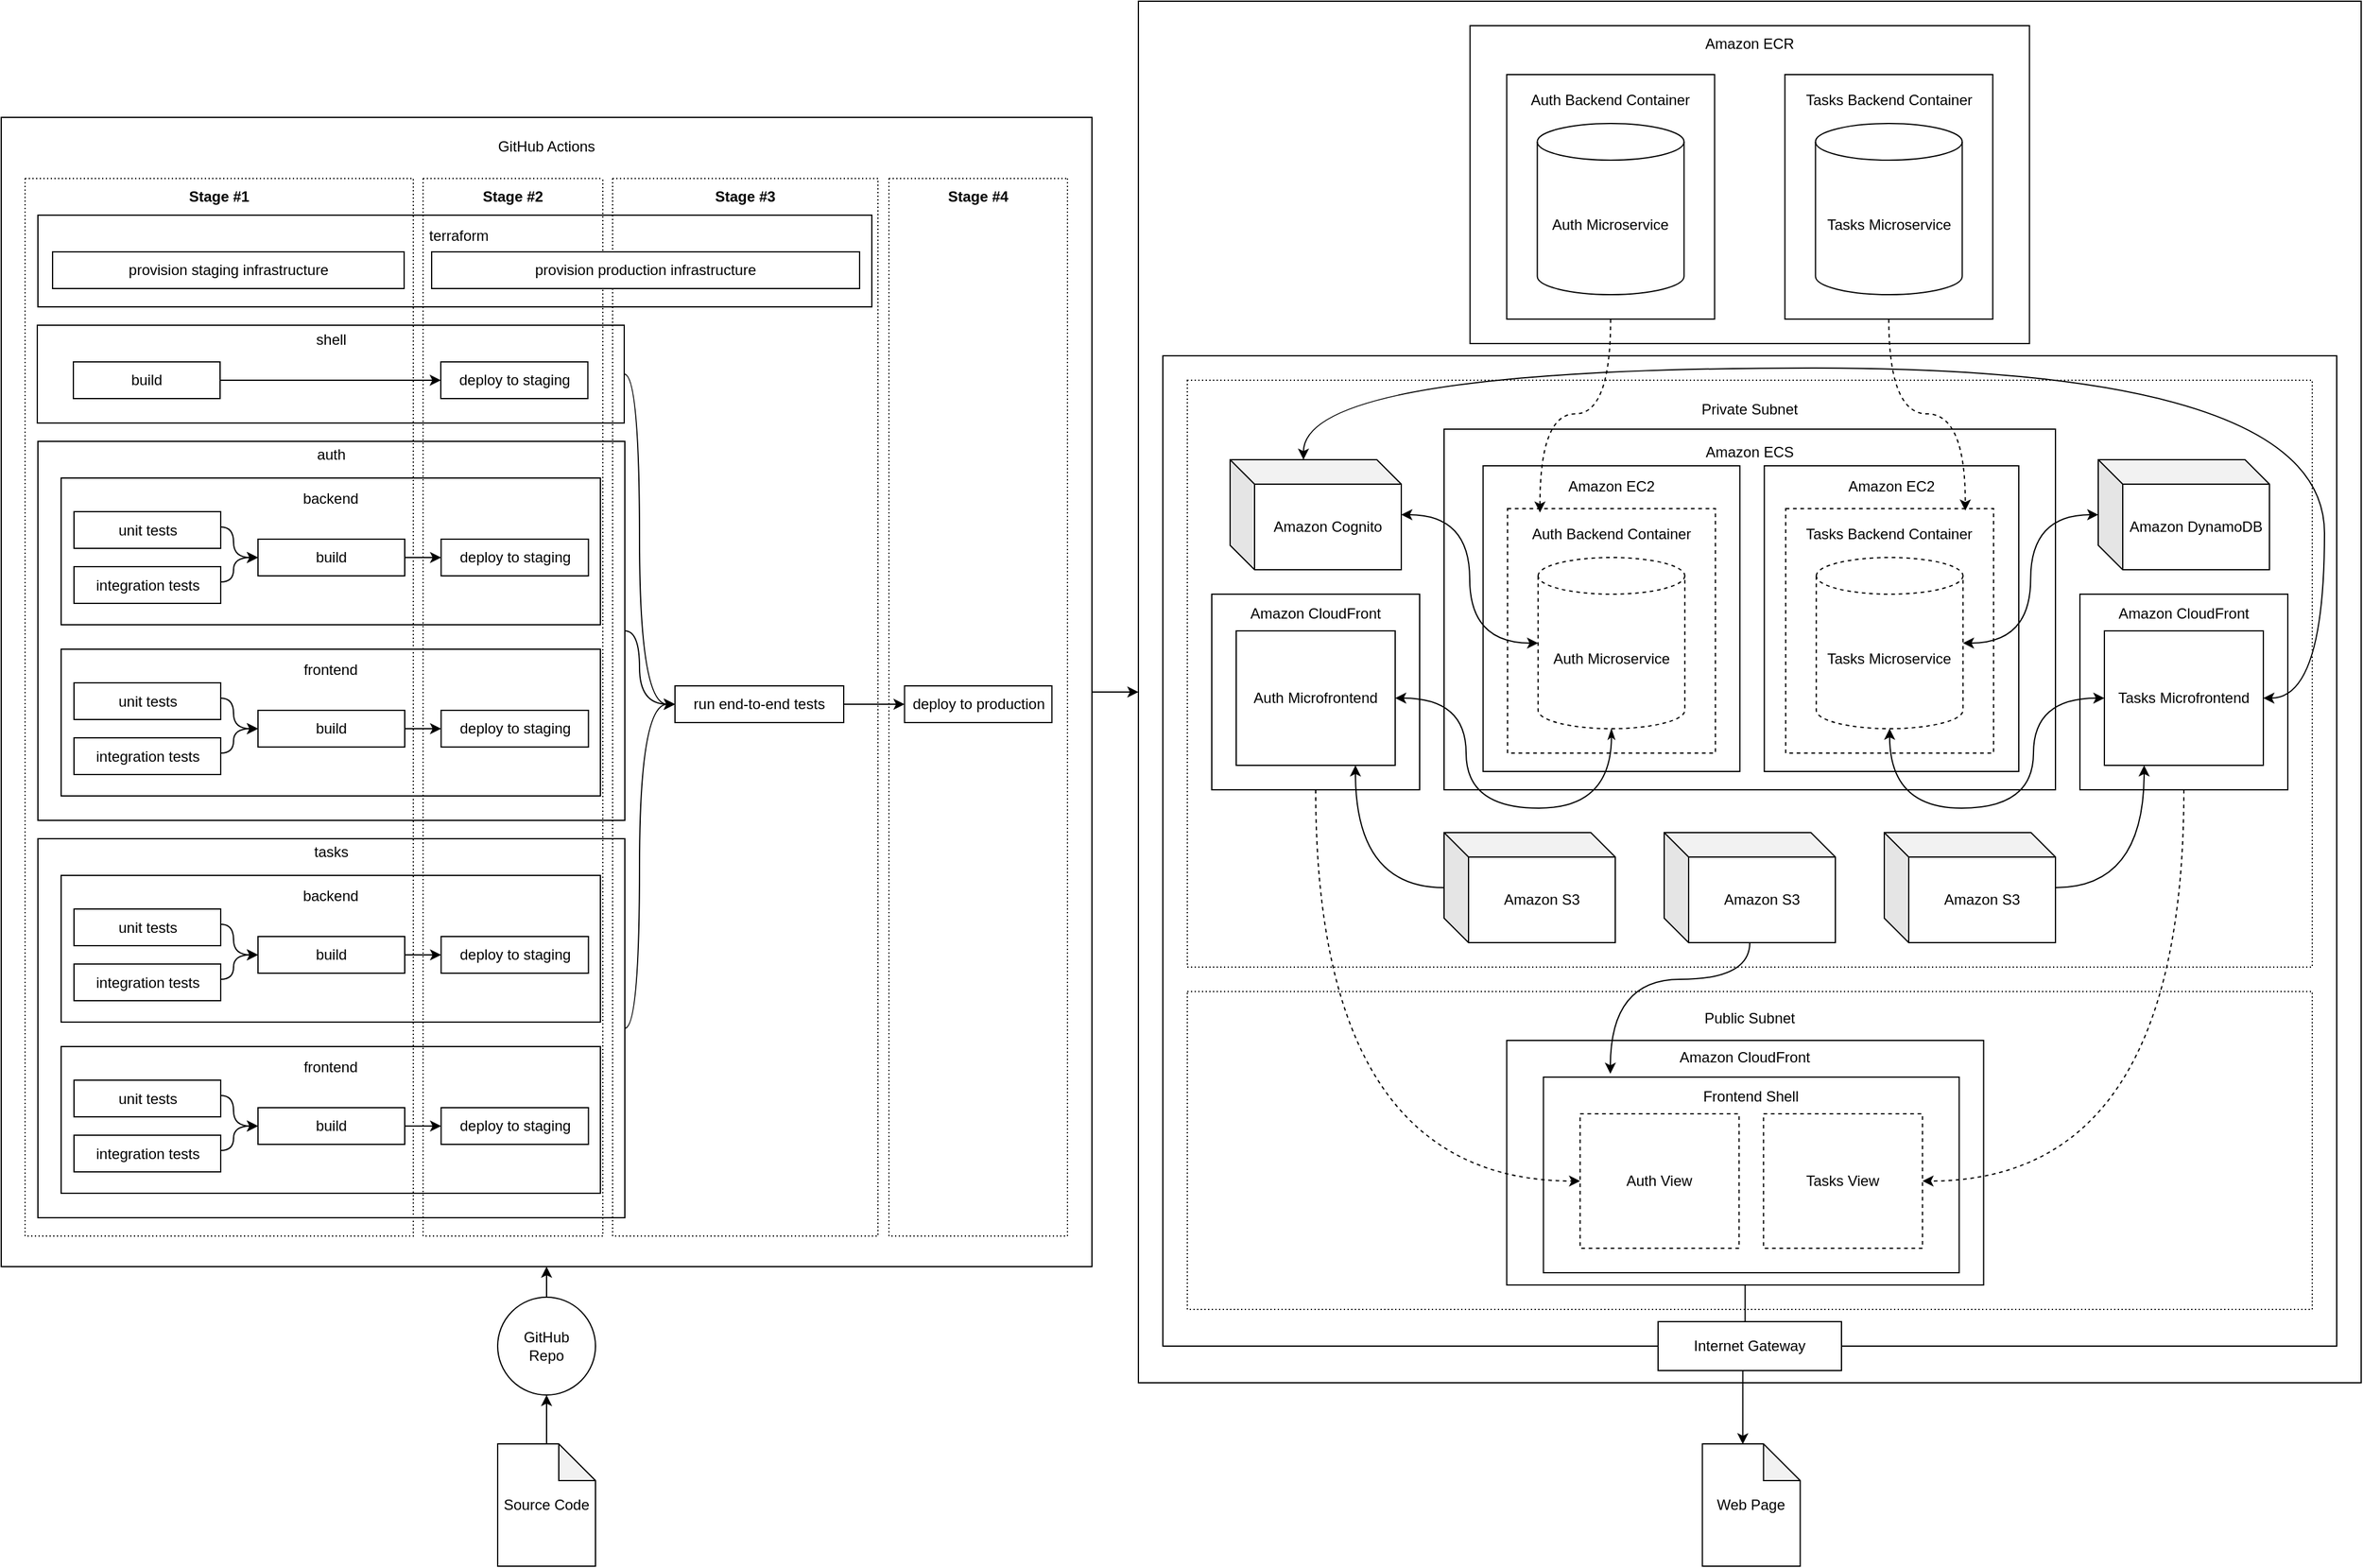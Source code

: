 <mxfile version="27.0.9">
  <diagram name="Page-1" id="5lrgypXl--dZabmraqYd">
    <mxGraphModel dx="5313" dy="3393" grid="1" gridSize="10" guides="1" tooltips="1" connect="1" arrows="1" fold="1" page="1" pageScale="1" pageWidth="827" pageHeight="1169" math="0" shadow="0">
      <root>
        <mxCell id="0" />
        <mxCell id="1" parent="0" />
        <mxCell id="HMaWFuyXW6tmUjAMEgqe-116" value="GitHub Actions&lt;div&gt;&lt;br&gt;&lt;/div&gt;&lt;div&gt;&lt;br&gt;&lt;/div&gt;&lt;div&gt;&lt;br&gt;&lt;/div&gt;&lt;div&gt;&lt;br&gt;&lt;/div&gt;&lt;div&gt;&lt;br&gt;&lt;/div&gt;&lt;div&gt;&lt;br&gt;&lt;/div&gt;&lt;div&gt;&lt;br&gt;&lt;/div&gt;&lt;div&gt;&lt;br&gt;&lt;/div&gt;&lt;div&gt;&lt;br&gt;&lt;/div&gt;&lt;div&gt;&lt;br&gt;&lt;/div&gt;&lt;div&gt;&lt;br&gt;&lt;/div&gt;&lt;div&gt;&lt;br&gt;&lt;/div&gt;&lt;div&gt;&lt;br&gt;&lt;/div&gt;&lt;div&gt;&lt;br&gt;&lt;/div&gt;&lt;div&gt;&lt;br&gt;&lt;/div&gt;&lt;div&gt;&lt;br&gt;&lt;/div&gt;&lt;div&gt;&lt;br&gt;&lt;/div&gt;&lt;div&gt;&lt;br&gt;&lt;/div&gt;&lt;div&gt;&lt;br&gt;&lt;/div&gt;&lt;div&gt;&lt;br&gt;&lt;/div&gt;&lt;div&gt;&lt;br&gt;&lt;/div&gt;&lt;div&gt;&lt;br&gt;&lt;/div&gt;&lt;div&gt;&lt;br&gt;&lt;/div&gt;&lt;div&gt;&lt;br&gt;&lt;/div&gt;&lt;div&gt;&lt;br&gt;&lt;/div&gt;&lt;div&gt;&lt;br&gt;&lt;/div&gt;&lt;div&gt;&lt;br&gt;&lt;/div&gt;&lt;div&gt;&lt;br&gt;&lt;/div&gt;&lt;div&gt;&lt;br&gt;&lt;/div&gt;&lt;div&gt;&lt;br&gt;&lt;/div&gt;&lt;div&gt;&lt;br&gt;&lt;/div&gt;&lt;div&gt;&lt;br&gt;&lt;/div&gt;&lt;div&gt;&lt;br&gt;&lt;/div&gt;&lt;div&gt;&lt;br&gt;&lt;/div&gt;&lt;div&gt;&lt;br&gt;&lt;/div&gt;&lt;div&gt;&lt;br&gt;&lt;/div&gt;&lt;div&gt;&lt;br&gt;&lt;/div&gt;&lt;div&gt;&lt;br&gt;&lt;/div&gt;&lt;div&gt;&lt;br&gt;&lt;/div&gt;&lt;div&gt;&lt;br&gt;&lt;/div&gt;&lt;div&gt;&lt;br&gt;&lt;/div&gt;&lt;div&gt;&lt;br&gt;&lt;/div&gt;&lt;div&gt;&lt;br&gt;&lt;/div&gt;&lt;div&gt;&lt;br&gt;&lt;/div&gt;&lt;div&gt;&lt;br&gt;&lt;/div&gt;&lt;div&gt;&lt;br&gt;&lt;/div&gt;&lt;div&gt;&lt;br&gt;&lt;/div&gt;&lt;div&gt;&lt;br&gt;&lt;/div&gt;&lt;div&gt;&lt;br&gt;&lt;/div&gt;&lt;div&gt;&lt;br&gt;&lt;/div&gt;&lt;div&gt;&lt;br&gt;&lt;/div&gt;&lt;div&gt;&lt;br&gt;&lt;/div&gt;&lt;div&gt;&lt;br&gt;&lt;/div&gt;&lt;div&gt;&lt;br&gt;&lt;/div&gt;&lt;div&gt;&lt;br&gt;&lt;/div&gt;&lt;div&gt;&lt;br&gt;&lt;/div&gt;&lt;div&gt;&lt;br&gt;&lt;/div&gt;&lt;div&gt;&lt;br&gt;&lt;/div&gt;&lt;div&gt;&lt;br&gt;&lt;/div&gt;&lt;div&gt;&lt;br&gt;&lt;/div&gt;&lt;div&gt;&lt;br&gt;&lt;/div&gt;&lt;div&gt;&lt;br&gt;&lt;/div&gt;" style="rounded=0;whiteSpace=wrap;html=1;" parent="1" vertex="1">
          <mxGeometry x="-3032" y="-1735" width="892" height="940" as="geometry" />
        </mxCell>
        <mxCell id="HMaWFuyXW6tmUjAMEgqe-69" value="&amp;nbsp; terraform&lt;br&gt;&lt;div&gt;&lt;br&gt;&lt;/div&gt;&lt;div&gt;&lt;br&gt;&lt;/div&gt;&lt;div&gt;&lt;br&gt;&lt;/div&gt;" style="rounded=0;whiteSpace=wrap;html=1;" parent="1" vertex="1">
          <mxGeometry x="-3002" y="-1655" width="682" height="75" as="geometry" />
        </mxCell>
        <mxCell id="HMaWFuyXW6tmUjAMEgqe-117" style="edgeStyle=orthogonalEdgeStyle;rounded=0;orthogonalLoop=1;jettySize=auto;html=1;entryX=0;entryY=0.5;entryDx=0;entryDy=0;" parent="1" source="HMaWFuyXW6tmUjAMEgqe-116" target="7gpFyNWgWioUJCNz2zBN-17" edge="1">
          <mxGeometry relative="1" as="geometry" />
        </mxCell>
        <mxCell id="7gpFyNWgWioUJCNz2zBN-17" value="" style="rounded=0;whiteSpace=wrap;html=1;" parent="1" vertex="1">
          <mxGeometry x="-2102" y="-1830" width="1000" height="1130" as="geometry" />
        </mxCell>
        <mxCell id="7gpFyNWgWioUJCNz2zBN-13" value="&lt;div&gt;Amazon VPC&lt;/div&gt;&lt;div&gt;&lt;br&gt;&lt;/div&gt;&lt;div&gt;&lt;br&gt;&lt;/div&gt;&lt;div&gt;&lt;br&gt;&lt;/div&gt;&lt;div&gt;&lt;br&gt;&lt;/div&gt;&lt;div&gt;&lt;br&gt;&lt;/div&gt;&lt;div&gt;&lt;br&gt;&lt;/div&gt;&lt;div&gt;&lt;br&gt;&lt;/div&gt;&lt;div&gt;&lt;br&gt;&lt;/div&gt;&lt;div&gt;&lt;br&gt;&lt;/div&gt;&lt;div&gt;&lt;br&gt;&lt;/div&gt;&lt;div&gt;&lt;br&gt;&lt;/div&gt;&lt;div&gt;&lt;br&gt;&lt;/div&gt;&lt;div&gt;&lt;br&gt;&lt;/div&gt;&lt;div&gt;&lt;br&gt;&lt;/div&gt;&lt;div&gt;&lt;br&gt;&lt;/div&gt;&lt;div&gt;&lt;br&gt;&lt;/div&gt;&lt;div&gt;&lt;br&gt;&lt;/div&gt;&lt;div&gt;&lt;br&gt;&lt;/div&gt;&lt;div&gt;&lt;br&gt;&lt;/div&gt;&lt;div&gt;&lt;br&gt;&lt;/div&gt;&lt;div&gt;&lt;br&gt;&lt;/div&gt;&lt;div&gt;&lt;br&gt;&lt;/div&gt;&lt;div&gt;&lt;br&gt;&lt;/div&gt;&lt;div&gt;&lt;br&gt;&lt;/div&gt;&lt;div&gt;&lt;br&gt;&lt;/div&gt;&lt;div&gt;&lt;br&gt;&lt;/div&gt;&lt;div&gt;&lt;br&gt;&lt;/div&gt;&lt;div&gt;&lt;br&gt;&lt;/div&gt;&lt;div&gt;&lt;br&gt;&lt;/div&gt;&lt;div&gt;&lt;br&gt;&lt;/div&gt;&lt;div&gt;&lt;br&gt;&lt;/div&gt;&lt;div&gt;&lt;br&gt;&lt;/div&gt;&lt;div&gt;&lt;br&gt;&lt;/div&gt;&lt;div&gt;&lt;br&gt;&lt;/div&gt;&lt;div&gt;&lt;br&gt;&lt;/div&gt;&lt;div&gt;&lt;br&gt;&lt;/div&gt;&lt;div&gt;&lt;br&gt;&lt;/div&gt;&lt;div&gt;&lt;br&gt;&lt;/div&gt;&lt;div&gt;&lt;br&gt;&lt;/div&gt;&lt;div&gt;&lt;br&gt;&lt;/div&gt;&lt;div&gt;&lt;br&gt;&lt;/div&gt;&lt;div&gt;&lt;br&gt;&lt;/div&gt;&lt;div&gt;&lt;br&gt;&lt;/div&gt;&lt;div&gt;&lt;br&gt;&lt;/div&gt;&lt;div&gt;&lt;br&gt;&lt;/div&gt;" style="rounded=0;whiteSpace=wrap;html=1;" parent="1" vertex="1">
          <mxGeometry x="-2082" y="-1540" width="960" height="810" as="geometry" />
        </mxCell>
        <mxCell id="8fCQB1sPR4Tvq7TzuILt-5" value="Private Subnet&lt;div&gt;&lt;br&gt;&lt;/div&gt;&lt;div&gt;&lt;br&gt;&lt;/div&gt;&lt;div&gt;&lt;br&gt;&lt;/div&gt;&lt;div&gt;&lt;br&gt;&lt;/div&gt;&lt;div&gt;&lt;br&gt;&lt;/div&gt;&lt;div&gt;&lt;br&gt;&lt;/div&gt;&lt;div&gt;&lt;br&gt;&lt;/div&gt;&lt;div&gt;&lt;br&gt;&lt;/div&gt;&lt;div&gt;&lt;br&gt;&lt;/div&gt;&lt;div&gt;&lt;br&gt;&lt;/div&gt;&lt;div&gt;&lt;br&gt;&lt;/div&gt;&lt;div&gt;&lt;br&gt;&lt;/div&gt;&lt;div&gt;&lt;br&gt;&lt;/div&gt;&lt;div&gt;&lt;br&gt;&lt;/div&gt;&lt;div&gt;&lt;br&gt;&lt;/div&gt;&lt;div&gt;&lt;br&gt;&lt;/div&gt;&lt;div&gt;&lt;br&gt;&lt;/div&gt;&lt;div&gt;&lt;br&gt;&lt;/div&gt;&lt;div&gt;&lt;br&gt;&lt;/div&gt;&lt;div&gt;&lt;br&gt;&lt;/div&gt;&lt;div&gt;&lt;br&gt;&lt;/div&gt;&lt;div&gt;&lt;br&gt;&lt;/div&gt;&lt;div&gt;&lt;br&gt;&lt;/div&gt;&lt;div&gt;&lt;br&gt;&lt;/div&gt;&lt;div&gt;&lt;br&gt;&lt;/div&gt;&lt;div&gt;&lt;br&gt;&lt;/div&gt;&lt;div&gt;&lt;br&gt;&lt;/div&gt;&lt;div&gt;&lt;br&gt;&lt;/div&gt;&lt;div&gt;&lt;br&gt;&lt;/div&gt;&lt;div&gt;&lt;br&gt;&lt;/div&gt;" style="rounded=0;whiteSpace=wrap;html=1;dashed=1;dashPattern=1 2;" parent="1" vertex="1">
          <mxGeometry x="-2062" y="-1520" width="920" height="480" as="geometry" />
        </mxCell>
        <mxCell id="7gpFyNWgWioUJCNz2zBN-20" value="Web Page" style="shape=note;whiteSpace=wrap;html=1;backgroundOutline=1;darkOpacity=0.05;" parent="1" vertex="1">
          <mxGeometry x="-1640.76" y="-650" width="80" height="100" as="geometry" />
        </mxCell>
        <mxCell id="K_u1Kb7oKMPgJKE00YBO-1" value="Amazon CloudFront&lt;div&gt;&lt;br&gt;&lt;/div&gt;&lt;div&gt;&lt;br&gt;&lt;/div&gt;&lt;div&gt;&lt;br&gt;&lt;/div&gt;&lt;div&gt;&lt;br&gt;&lt;/div&gt;&lt;div&gt;&lt;br&gt;&lt;/div&gt;&lt;div&gt;&lt;br&gt;&lt;/div&gt;&lt;div&gt;&lt;br&gt;&lt;/div&gt;&lt;div&gt;&lt;br&gt;&lt;/div&gt;&lt;div&gt;&lt;br&gt;&lt;/div&gt;" style="rounded=0;whiteSpace=wrap;html=1;" parent="1" vertex="1">
          <mxGeometry x="-1332" y="-1345" width="170" height="160" as="geometry" />
        </mxCell>
        <mxCell id="fL-8VVCd73iSeGYNEX2D-2" value="Amazon CloudFront&lt;div&gt;&lt;br&gt;&lt;/div&gt;&lt;div&gt;&lt;br&gt;&lt;/div&gt;&lt;div&gt;&lt;br&gt;&lt;/div&gt;&lt;div&gt;&lt;br&gt;&lt;/div&gt;&lt;div&gt;&lt;br&gt;&lt;/div&gt;&lt;div&gt;&lt;br&gt;&lt;/div&gt;&lt;div&gt;&lt;br&gt;&lt;/div&gt;&lt;div&gt;&lt;br&gt;&lt;/div&gt;&lt;div&gt;&lt;br&gt;&lt;/div&gt;" style="rounded=0;whiteSpace=wrap;html=1;" parent="1" vertex="1">
          <mxGeometry x="-2042" y="-1345" width="170" height="160" as="geometry" />
        </mxCell>
        <mxCell id="TE3JeXh7_A4Z1Bji4Hqj-10" value="Amazon ECS&lt;div&gt;&lt;div&gt;&lt;br&gt;&lt;/div&gt;&lt;div&gt;&lt;br&gt;&lt;/div&gt;&lt;div&gt;&lt;br&gt;&lt;/div&gt;&lt;div&gt;&lt;br&gt;&lt;/div&gt;&lt;div&gt;&lt;br&gt;&lt;/div&gt;&lt;div&gt;&lt;br&gt;&lt;/div&gt;&lt;div&gt;&lt;br&gt;&lt;/div&gt;&lt;div&gt;&lt;br&gt;&lt;/div&gt;&lt;div&gt;&lt;br&gt;&lt;/div&gt;&lt;div&gt;&lt;br&gt;&lt;/div&gt;&lt;div&gt;&lt;br&gt;&lt;/div&gt;&lt;div&gt;&lt;br&gt;&lt;/div&gt;&lt;div&gt;&lt;br&gt;&lt;/div&gt;&lt;div&gt;&lt;br&gt;&lt;/div&gt;&lt;div&gt;&lt;br&gt;&lt;/div&gt;&lt;/div&gt;&lt;div&gt;&lt;br&gt;&lt;/div&gt;&lt;div&gt;&lt;br&gt;&lt;/div&gt;&lt;div&gt;&lt;br&gt;&lt;/div&gt;" style="rounded=0;whiteSpace=wrap;html=1;" parent="1" vertex="1">
          <mxGeometry x="-1852" y="-1480" width="500" height="295" as="geometry" />
        </mxCell>
        <mxCell id="7RjIYqkzmJ3zHGpzatDi-12" value="Amazon Cognito" style="shape=cube;whiteSpace=wrap;html=1;boundedLbl=1;backgroundOutline=1;darkOpacity=0.05;darkOpacity2=0.1;" parent="1" vertex="1">
          <mxGeometry x="-2027" y="-1455" width="140" height="90" as="geometry" />
        </mxCell>
        <mxCell id="7RjIYqkzmJ3zHGpzatDi-14" value="Amazon DynamoDB" style="shape=cube;whiteSpace=wrap;html=1;boundedLbl=1;backgroundOutline=1;darkOpacity=0.05;darkOpacity2=0.1;" parent="1" vertex="1">
          <mxGeometry x="-1317" y="-1455" width="140" height="90" as="geometry" />
        </mxCell>
        <mxCell id="fL-8VVCd73iSeGYNEX2D-1" value="Auth Microfrontend" style="rounded=0;whiteSpace=wrap;html=1;" parent="1" vertex="1">
          <mxGeometry x="-2022" y="-1315" width="130" height="110" as="geometry" />
        </mxCell>
        <mxCell id="fL-8VVCd73iSeGYNEX2D-3" value="Tasks Microfrontend" style="rounded=0;whiteSpace=wrap;html=1;" parent="1" vertex="1">
          <mxGeometry x="-1312" y="-1315" width="130" height="110" as="geometry" />
        </mxCell>
        <mxCell id="8fCQB1sPR4Tvq7TzuILt-7" value="Public Subnet&lt;div&gt;&lt;br&gt;&lt;/div&gt;&lt;div&gt;&lt;br&gt;&lt;/div&gt;&lt;div&gt;&lt;br&gt;&lt;/div&gt;&lt;div&gt;&lt;br&gt;&lt;/div&gt;&lt;div&gt;&lt;br&gt;&lt;/div&gt;&lt;div&gt;&lt;br&gt;&lt;/div&gt;&lt;div&gt;&lt;br&gt;&lt;/div&gt;&lt;div&gt;&lt;br&gt;&lt;/div&gt;&lt;div&gt;&lt;br&gt;&lt;/div&gt;&lt;div&gt;&lt;br&gt;&lt;/div&gt;&lt;div&gt;&lt;br&gt;&lt;/div&gt;&lt;div&gt;&lt;br&gt;&lt;/div&gt;&lt;div&gt;&lt;br&gt;&lt;/div&gt;&lt;div&gt;&lt;br&gt;&lt;/div&gt;&lt;div&gt;&lt;br&gt;&lt;/div&gt;" style="rounded=0;whiteSpace=wrap;html=1;dashed=1;dashPattern=1 2;" parent="1" vertex="1">
          <mxGeometry x="-2062.01" y="-1020" width="920" height="260" as="geometry" />
        </mxCell>
        <mxCell id="TE3JeXh7_A4Z1Bji4Hqj-2" value="Amazon CloudFront&lt;div&gt;&lt;br&gt;&lt;/div&gt;&lt;div&gt;&lt;br&gt;&lt;/div&gt;&lt;div&gt;&lt;br&gt;&lt;/div&gt;&lt;div&gt;&lt;br&gt;&lt;/div&gt;&lt;div&gt;&lt;br&gt;&lt;/div&gt;&lt;div&gt;&lt;br&gt;&lt;/div&gt;&lt;div&gt;&lt;br&gt;&lt;/div&gt;&lt;div&gt;&lt;br&gt;&lt;/div&gt;&lt;div&gt;&lt;br&gt;&lt;/div&gt;&lt;div&gt;&lt;br&gt;&lt;/div&gt;&lt;div&gt;&lt;br&gt;&lt;/div&gt;&lt;div&gt;&lt;br&gt;&lt;/div&gt;" style="rounded=0;whiteSpace=wrap;html=1;" parent="1" vertex="1">
          <mxGeometry x="-1800.76" y="-980" width="390" height="200" as="geometry" />
        </mxCell>
        <mxCell id="7RjIYqkzmJ3zHGpzatDi-5" value="Frontend Shell&lt;div&gt;&lt;br&gt;&lt;/div&gt;&lt;div&gt;&lt;br&gt;&lt;/div&gt;&lt;div&gt;&lt;br&gt;&lt;/div&gt;&lt;div&gt;&lt;br&gt;&lt;/div&gt;&lt;div&gt;&lt;br&gt;&lt;/div&gt;&lt;div&gt;&lt;br&gt;&lt;/div&gt;&lt;div&gt;&lt;br&gt;&lt;/div&gt;&lt;div&gt;&lt;br&gt;&lt;/div&gt;&lt;div&gt;&lt;br&gt;&lt;/div&gt;" style="rounded=0;whiteSpace=wrap;html=1;" parent="1" vertex="1">
          <mxGeometry x="-1770.76" y="-950" width="340" height="160" as="geometry" />
        </mxCell>
        <mxCell id="7RjIYqkzmJ3zHGpzatDi-6" value="Auth View" style="rounded=0;whiteSpace=wrap;html=1;dashed=1;" parent="1" vertex="1">
          <mxGeometry x="-1740.76" y="-920" width="130" height="110" as="geometry" />
        </mxCell>
        <mxCell id="7RjIYqkzmJ3zHGpzatDi-8" value="Tasks View" style="rounded=0;whiteSpace=wrap;html=1;dashed=1;" parent="1" vertex="1">
          <mxGeometry x="-1590.76" y="-920" width="130" height="110" as="geometry" />
        </mxCell>
        <mxCell id="8fCQB1sPR4Tvq7TzuILt-8" style="edgeStyle=orthogonalEdgeStyle;rounded=0;orthogonalLoop=1;jettySize=auto;html=1;entryX=0;entryY=0.5;entryDx=0;entryDy=0;exitX=0.5;exitY=1;exitDx=0;exitDy=0;curved=1;dashed=1;" parent="1" source="fL-8VVCd73iSeGYNEX2D-2" target="7RjIYqkzmJ3zHGpzatDi-6" edge="1">
          <mxGeometry relative="1" as="geometry" />
        </mxCell>
        <mxCell id="8fCQB1sPR4Tvq7TzuILt-15" style="edgeStyle=orthogonalEdgeStyle;rounded=0;orthogonalLoop=1;jettySize=auto;html=1;entryX=0.413;entryY=0.003;entryDx=0;entryDy=0;entryPerimeter=0;" parent="1" source="TE3JeXh7_A4Z1Bji4Hqj-2" target="7gpFyNWgWioUJCNz2zBN-20" edge="1">
          <mxGeometry relative="1" as="geometry" />
        </mxCell>
        <mxCell id="8fCQB1sPR4Tvq7TzuILt-3" value="Internet Gateway" style="rounded=0;whiteSpace=wrap;html=1;" parent="1" vertex="1">
          <mxGeometry x="-1677.01" y="-750" width="150" height="40" as="geometry" />
        </mxCell>
        <mxCell id="plP2068hf8wh3BOtidzW-4" value="Amazon ECR&lt;div&gt;&lt;div&gt;&lt;br&gt;&lt;/div&gt;&lt;div&gt;&lt;br&gt;&lt;/div&gt;&lt;div&gt;&lt;br&gt;&lt;/div&gt;&lt;div&gt;&lt;br&gt;&lt;/div&gt;&lt;div&gt;&lt;br&gt;&lt;/div&gt;&lt;div&gt;&lt;br&gt;&lt;/div&gt;&lt;div&gt;&lt;br&gt;&lt;/div&gt;&lt;div&gt;&lt;br&gt;&lt;/div&gt;&lt;div&gt;&lt;br&gt;&lt;/div&gt;&lt;div&gt;&lt;br&gt;&lt;/div&gt;&lt;div&gt;&lt;br&gt;&lt;/div&gt;&lt;div&gt;&lt;br&gt;&lt;/div&gt;&lt;div&gt;&lt;br&gt;&lt;/div&gt;&lt;div&gt;&lt;br&gt;&lt;/div&gt;&lt;div&gt;&lt;br&gt;&lt;/div&gt;&lt;/div&gt;&lt;div&gt;&lt;br&gt;&lt;/div&gt;" style="rounded=0;whiteSpace=wrap;html=1;" parent="1" vertex="1">
          <mxGeometry x="-1830.76" y="-1810" width="457.5" height="260" as="geometry" />
        </mxCell>
        <mxCell id="plP2068hf8wh3BOtidzW-5" value="Tasks Backend Container&lt;br&gt;&lt;div&gt;&lt;br&gt;&lt;/div&gt;&lt;div&gt;&lt;br&gt;&lt;/div&gt;&lt;div&gt;&lt;br&gt;&lt;/div&gt;&lt;div&gt;&lt;br&gt;&lt;/div&gt;&lt;div&gt;&lt;br&gt;&lt;/div&gt;&lt;div&gt;&lt;br&gt;&lt;/div&gt;&lt;div&gt;&lt;br&gt;&lt;/div&gt;&lt;div&gt;&lt;br&gt;&lt;/div&gt;&lt;div&gt;&lt;br&gt;&lt;/div&gt;&lt;div&gt;&lt;br&gt;&lt;/div&gt;&lt;div&gt;&lt;br&gt;&lt;/div&gt;" style="rounded=0;whiteSpace=wrap;html=1;" parent="1" vertex="1">
          <mxGeometry x="-1573.26" y="-1770" width="170" height="200" as="geometry" />
        </mxCell>
        <mxCell id="plP2068hf8wh3BOtidzW-6" value="Auth Backend Container&lt;br&gt;&lt;div&gt;&lt;br&gt;&lt;/div&gt;&lt;div&gt;&lt;br&gt;&lt;/div&gt;&lt;div&gt;&lt;br&gt;&lt;/div&gt;&lt;div&gt;&lt;br&gt;&lt;/div&gt;&lt;div&gt;&lt;br&gt;&lt;/div&gt;&lt;div&gt;&lt;br&gt;&lt;/div&gt;&lt;div&gt;&lt;br&gt;&lt;/div&gt;&lt;div&gt;&lt;br&gt;&lt;/div&gt;&lt;div&gt;&lt;br&gt;&lt;/div&gt;&lt;div&gt;&lt;br&gt;&lt;/div&gt;&lt;div&gt;&lt;br&gt;&lt;/div&gt;" style="rounded=0;whiteSpace=wrap;html=1;" parent="1" vertex="1">
          <mxGeometry x="-1800.76" y="-1770" width="170" height="200" as="geometry" />
        </mxCell>
        <mxCell id="plP2068hf8wh3BOtidzW-7" value="Auth Microservice" style="shape=cylinder3;whiteSpace=wrap;html=1;boundedLbl=1;backgroundOutline=1;size=15;" parent="1" vertex="1">
          <mxGeometry x="-1775.76" y="-1730" width="120" height="140" as="geometry" />
        </mxCell>
        <mxCell id="plP2068hf8wh3BOtidzW-8" value="Tasks Microservice" style="shape=cylinder3;whiteSpace=wrap;html=1;boundedLbl=1;backgroundOutline=1;size=15;" parent="1" vertex="1">
          <mxGeometry x="-1548.26" y="-1730" width="120" height="140" as="geometry" />
        </mxCell>
        <mxCell id="plP2068hf8wh3BOtidzW-21" value="Amazon EC2&lt;div&gt;&lt;br&gt;&lt;/div&gt;&lt;div&gt;&lt;br&gt;&lt;/div&gt;&lt;div&gt;&lt;br&gt;&lt;/div&gt;&lt;div&gt;&lt;br&gt;&lt;/div&gt;&lt;div&gt;&lt;br&gt;&lt;/div&gt;&lt;div&gt;&lt;br&gt;&lt;/div&gt;&lt;div&gt;&lt;br&gt;&lt;/div&gt;&lt;div&gt;&lt;br&gt;&lt;/div&gt;&lt;div&gt;&lt;br&gt;&lt;/div&gt;&lt;div&gt;&lt;br&gt;&lt;/div&gt;&lt;div&gt;&lt;br&gt;&lt;/div&gt;&lt;div&gt;&lt;br&gt;&lt;/div&gt;&lt;div&gt;&lt;br&gt;&lt;/div&gt;&lt;div&gt;&lt;br&gt;&lt;/div&gt;&lt;div&gt;&lt;br&gt;&lt;/div&gt;" style="rounded=0;whiteSpace=wrap;html=1;" parent="1" vertex="1">
          <mxGeometry x="-1590.13" y="-1450" width="208.13" height="250" as="geometry" />
        </mxCell>
        <mxCell id="plP2068hf8wh3BOtidzW-22" value="Amazon EC2&lt;div&gt;&lt;br&gt;&lt;/div&gt;&lt;div&gt;&lt;br&gt;&lt;/div&gt;&lt;div&gt;&lt;br&gt;&lt;/div&gt;&lt;div&gt;&lt;br&gt;&lt;/div&gt;&lt;div&gt;&lt;br&gt;&lt;/div&gt;&lt;div&gt;&lt;br&gt;&lt;/div&gt;&lt;div&gt;&lt;br&gt;&lt;/div&gt;&lt;div&gt;&lt;br&gt;&lt;/div&gt;&lt;div&gt;&lt;br&gt;&lt;/div&gt;&lt;div&gt;&lt;br&gt;&lt;/div&gt;&lt;div&gt;&lt;br&gt;&lt;/div&gt;&lt;div&gt;&lt;br&gt;&lt;/div&gt;&lt;div&gt;&lt;br&gt;&lt;/div&gt;&lt;div&gt;&lt;br&gt;&lt;/div&gt;&lt;div&gt;&lt;br&gt;&lt;/div&gt;" style="rounded=0;whiteSpace=wrap;html=1;" parent="1" vertex="1">
          <mxGeometry x="-1820.13" y="-1450" width="210" height="250" as="geometry" />
        </mxCell>
        <mxCell id="TE3JeXh7_A4Z1Bji4Hqj-9" value="Tasks Backend Container&lt;br&gt;&lt;div&gt;&lt;br&gt;&lt;/div&gt;&lt;div&gt;&lt;br&gt;&lt;/div&gt;&lt;div&gt;&lt;br&gt;&lt;/div&gt;&lt;div&gt;&lt;br&gt;&lt;/div&gt;&lt;div&gt;&lt;br&gt;&lt;/div&gt;&lt;div&gt;&lt;br&gt;&lt;/div&gt;&lt;div&gt;&lt;br&gt;&lt;/div&gt;&lt;div&gt;&lt;br&gt;&lt;/div&gt;&lt;div&gt;&lt;br&gt;&lt;/div&gt;&lt;div&gt;&lt;br&gt;&lt;/div&gt;&lt;div&gt;&lt;br&gt;&lt;/div&gt;" style="rounded=0;whiteSpace=wrap;html=1;dashed=1;" parent="1" vertex="1">
          <mxGeometry x="-1572.63" y="-1415" width="170" height="200" as="geometry" />
        </mxCell>
        <mxCell id="TE3JeXh7_A4Z1Bji4Hqj-1" value="Auth Backend Container&lt;br&gt;&lt;div&gt;&lt;br&gt;&lt;/div&gt;&lt;div&gt;&lt;br&gt;&lt;/div&gt;&lt;div&gt;&lt;br&gt;&lt;/div&gt;&lt;div&gt;&lt;br&gt;&lt;/div&gt;&lt;div&gt;&lt;br&gt;&lt;/div&gt;&lt;div&gt;&lt;br&gt;&lt;/div&gt;&lt;div&gt;&lt;br&gt;&lt;/div&gt;&lt;div&gt;&lt;br&gt;&lt;/div&gt;&lt;div&gt;&lt;br&gt;&lt;/div&gt;&lt;div&gt;&lt;br&gt;&lt;/div&gt;&lt;div&gt;&lt;br&gt;&lt;/div&gt;" style="rounded=0;whiteSpace=wrap;html=1;dashed=1;" parent="1" vertex="1">
          <mxGeometry x="-1800.13" y="-1415" width="170" height="200" as="geometry" />
        </mxCell>
        <mxCell id="qq9lfj9BLUQq1fA03y2d-7" style="edgeStyle=orthogonalEdgeStyle;rounded=0;orthogonalLoop=1;jettySize=auto;html=1;exitX=0.5;exitY=1;exitDx=0;exitDy=0;exitPerimeter=0;entryX=1;entryY=0.5;entryDx=0;entryDy=0;curved=1;startArrow=classicThin;startFill=1;" parent="1" source="7RjIYqkzmJ3zHGpzatDi-1" target="fL-8VVCd73iSeGYNEX2D-1" edge="1">
          <mxGeometry relative="1" as="geometry">
            <Array as="points">
              <mxPoint x="-1715" y="-1170" />
              <mxPoint x="-1834" y="-1170" />
              <mxPoint x="-1834" y="-1260" />
            </Array>
          </mxGeometry>
        </mxCell>
        <mxCell id="7RjIYqkzmJ3zHGpzatDi-1" value="Auth Microservice" style="shape=cylinder3;whiteSpace=wrap;html=1;boundedLbl=1;backgroundOutline=1;size=15;dashed=1;" parent="1" vertex="1">
          <mxGeometry x="-1775.13" y="-1375" width="120" height="140" as="geometry" />
        </mxCell>
        <mxCell id="8fCQB1sPR4Tvq7TzuILt-13" style="edgeStyle=orthogonalEdgeStyle;rounded=0;orthogonalLoop=1;jettySize=auto;html=1;startArrow=classic;startFill=1;curved=1;" parent="1" source="7RjIYqkzmJ3zHGpzatDi-4" target="7RjIYqkzmJ3zHGpzatDi-14" edge="1">
          <mxGeometry relative="1" as="geometry" />
        </mxCell>
        <mxCell id="qq9lfj9BLUQq1fA03y2d-6" style="edgeStyle=orthogonalEdgeStyle;rounded=0;orthogonalLoop=1;jettySize=auto;html=1;exitX=0.5;exitY=1;exitDx=0;exitDy=0;exitPerimeter=0;entryX=0;entryY=0.5;entryDx=0;entryDy=0;curved=1;startArrow=classic;startFill=1;" parent="1" source="7RjIYqkzmJ3zHGpzatDi-4" target="fL-8VVCd73iSeGYNEX2D-3" edge="1">
          <mxGeometry relative="1" as="geometry">
            <Array as="points">
              <mxPoint x="-1488" y="-1170" />
              <mxPoint x="-1370" y="-1170" />
              <mxPoint x="-1370" y="-1260" />
            </Array>
          </mxGeometry>
        </mxCell>
        <mxCell id="7RjIYqkzmJ3zHGpzatDi-4" value="Tasks Microservice" style="shape=cylinder3;whiteSpace=wrap;html=1;boundedLbl=1;backgroundOutline=1;size=15;dashed=1;" parent="1" vertex="1">
          <mxGeometry x="-1547.63" y="-1375" width="120" height="140" as="geometry" />
        </mxCell>
        <mxCell id="8fCQB1sPR4Tvq7TzuILt-14" style="edgeStyle=orthogonalEdgeStyle;rounded=0;orthogonalLoop=1;jettySize=auto;html=1;entryX=0;entryY=0.5;entryDx=0;entryDy=0;entryPerimeter=0;startArrow=classic;startFill=1;curved=1;" parent="1" source="7RjIYqkzmJ3zHGpzatDi-12" target="7RjIYqkzmJ3zHGpzatDi-1" edge="1">
          <mxGeometry relative="1" as="geometry" />
        </mxCell>
        <mxCell id="plP2068hf8wh3BOtidzW-11" style="edgeStyle=orthogonalEdgeStyle;rounded=0;orthogonalLoop=1;jettySize=auto;html=1;entryX=0.864;entryY=0.008;entryDx=0;entryDy=0;dashed=1;entryPerimeter=0;curved=1;" parent="1" source="plP2068hf8wh3BOtidzW-5" target="TE3JeXh7_A4Z1Bji4Hqj-9" edge="1">
          <mxGeometry relative="1" as="geometry" />
        </mxCell>
        <mxCell id="plP2068hf8wh3BOtidzW-9" style="edgeStyle=orthogonalEdgeStyle;rounded=0;orthogonalLoop=1;jettySize=auto;html=1;entryX=0.156;entryY=0.016;entryDx=0;entryDy=0;dashed=1;entryPerimeter=0;curved=1;" parent="1" source="plP2068hf8wh3BOtidzW-6" target="TE3JeXh7_A4Z1Bji4Hqj-1" edge="1">
          <mxGeometry relative="1" as="geometry" />
        </mxCell>
        <mxCell id="qq9lfj9BLUQq1fA03y2d-1" value="Amazon S3" style="shape=cube;whiteSpace=wrap;html=1;boundedLbl=1;backgroundOutline=1;darkOpacity=0.05;darkOpacity2=0.1;" parent="1" vertex="1">
          <mxGeometry x="-1672" y="-1150" width="140" height="90" as="geometry" />
        </mxCell>
        <mxCell id="8fCQB1sPR4Tvq7TzuILt-9" style="edgeStyle=orthogonalEdgeStyle;rounded=0;orthogonalLoop=1;jettySize=auto;html=1;entryX=1;entryY=0.5;entryDx=0;entryDy=0;exitX=0.5;exitY=1;exitDx=0;exitDy=0;curved=1;dashed=1;" parent="1" source="K_u1Kb7oKMPgJKE00YBO-1" target="7RjIYqkzmJ3zHGpzatDi-8" edge="1">
          <mxGeometry relative="1" as="geometry" />
        </mxCell>
        <mxCell id="qq9lfj9BLUQq1fA03y2d-11" style="edgeStyle=orthogonalEdgeStyle;rounded=0;orthogonalLoop=1;jettySize=auto;html=1;entryX=0.25;entryY=1;entryDx=0;entryDy=0;curved=1;" parent="1" source="qq9lfj9BLUQq1fA03y2d-8" target="fL-8VVCd73iSeGYNEX2D-3" edge="1">
          <mxGeometry relative="1" as="geometry" />
        </mxCell>
        <mxCell id="qq9lfj9BLUQq1fA03y2d-8" value="Amazon S3" style="shape=cube;whiteSpace=wrap;html=1;boundedLbl=1;backgroundOutline=1;darkOpacity=0.05;darkOpacity2=0.1;" parent="1" vertex="1">
          <mxGeometry x="-1492" y="-1150" width="140" height="90" as="geometry" />
        </mxCell>
        <mxCell id="qq9lfj9BLUQq1fA03y2d-10" style="edgeStyle=orthogonalEdgeStyle;rounded=0;orthogonalLoop=1;jettySize=auto;html=1;entryX=0.75;entryY=1;entryDx=0;entryDy=0;curved=1;" parent="1" source="qq9lfj9BLUQq1fA03y2d-9" target="fL-8VVCd73iSeGYNEX2D-1" edge="1">
          <mxGeometry relative="1" as="geometry" />
        </mxCell>
        <mxCell id="qq9lfj9BLUQq1fA03y2d-9" value="Amazon S3" style="shape=cube;whiteSpace=wrap;html=1;boundedLbl=1;backgroundOutline=1;darkOpacity=0.05;darkOpacity2=0.1;" parent="1" vertex="1">
          <mxGeometry x="-1852" y="-1150" width="140" height="90" as="geometry" />
        </mxCell>
        <mxCell id="qq9lfj9BLUQq1fA03y2d-12" style="edgeStyle=orthogonalEdgeStyle;rounded=0;orthogonalLoop=1;jettySize=auto;html=1;entryX=0.161;entryY=-0.017;entryDx=0;entryDy=0;entryPerimeter=0;curved=1;" parent="1" source="qq9lfj9BLUQq1fA03y2d-1" target="7RjIYqkzmJ3zHGpzatDi-5" edge="1">
          <mxGeometry relative="1" as="geometry">
            <Array as="points">
              <mxPoint x="-1602" y="-1030" />
              <mxPoint x="-1716" y="-1030" />
            </Array>
          </mxGeometry>
        </mxCell>
        <mxCell id="2BUk3k5oHCf4TJrfV3on-2" style="edgeStyle=orthogonalEdgeStyle;rounded=0;orthogonalLoop=1;jettySize=auto;html=1;entryX=0;entryY=0;entryDx=60;entryDy=0;entryPerimeter=0;curved=1;exitX=1;exitY=0.5;exitDx=0;exitDy=0;startArrow=classic;startFill=1;" parent="1" source="fL-8VVCd73iSeGYNEX2D-3" target="7RjIYqkzmJ3zHGpzatDi-12" edge="1">
          <mxGeometry relative="1" as="geometry">
            <Array as="points">
              <mxPoint x="-1132" y="-1260" />
              <mxPoint x="-1132" y="-1530" />
              <mxPoint x="-1967" y="-1530" />
            </Array>
          </mxGeometry>
        </mxCell>
        <mxCell id="cP_BP9UMARXBn1LH-EuF-16" style="edgeStyle=orthogonalEdgeStyle;rounded=0;orthogonalLoop=1;jettySize=auto;html=1;entryX=0;entryY=0.5;entryDx=0;entryDy=0;curved=1;" edge="1" parent="1" source="HMaWFuyXW6tmUjAMEgqe-3" target="HMaWFuyXW6tmUjAMEgqe-105">
          <mxGeometry relative="1" as="geometry">
            <Array as="points">
              <mxPoint x="-2510" y="-990" />
              <mxPoint x="-2510" y="-1255" />
            </Array>
          </mxGeometry>
        </mxCell>
        <mxCell id="HMaWFuyXW6tmUjAMEgqe-3" value="tasks&lt;br&gt;&lt;div&gt;&lt;br&gt;&lt;/div&gt;&lt;div&gt;&lt;br&gt;&lt;/div&gt;&lt;div&gt;&lt;br&gt;&lt;/div&gt;&lt;div&gt;&lt;br&gt;&lt;/div&gt;&lt;div&gt;&lt;br&gt;&lt;/div&gt;&lt;div&gt;&lt;br&gt;&lt;/div&gt;&lt;div&gt;&lt;br&gt;&lt;/div&gt;&lt;div&gt;&lt;br&gt;&lt;/div&gt;&lt;div&gt;&lt;br&gt;&lt;/div&gt;&lt;div&gt;&lt;br&gt;&lt;/div&gt;&lt;div&gt;&lt;br&gt;&lt;/div&gt;&lt;div&gt;&lt;br&gt;&lt;/div&gt;&lt;div&gt;&lt;br&gt;&lt;/div&gt;&lt;div&gt;&lt;br&gt;&lt;/div&gt;&lt;div&gt;&lt;br&gt;&lt;/div&gt;&lt;div&gt;&lt;br&gt;&lt;/div&gt;&lt;div&gt;&lt;br&gt;&lt;/div&gt;&lt;div&gt;&lt;br&gt;&lt;/div&gt;&lt;div&gt;&lt;br&gt;&lt;/div&gt;&lt;div&gt;&lt;br&gt;&lt;/div&gt;" style="rounded=0;whiteSpace=wrap;html=1;" parent="1" vertex="1">
          <mxGeometry x="-3002" y="-1145" width="480" height="310" as="geometry" />
        </mxCell>
        <mxCell id="HMaWFuyXW6tmUjAMEgqe-11" value="frontend&lt;div&gt;&lt;br&gt;&lt;/div&gt;&lt;div&gt;&lt;br&gt;&lt;/div&gt;&lt;div&gt;&lt;br&gt;&lt;/div&gt;&lt;div&gt;&lt;br&gt;&lt;/div&gt;&lt;div&gt;&lt;br&gt;&lt;/div&gt;&lt;div&gt;&lt;br&gt;&lt;/div&gt;" style="rounded=0;whiteSpace=wrap;html=1;" parent="1" vertex="1">
          <mxGeometry x="-2983" y="-975" width="441" height="120" as="geometry" />
        </mxCell>
        <mxCell id="HMaWFuyXW6tmUjAMEgqe-76" style="edgeStyle=orthogonalEdgeStyle;rounded=0;orthogonalLoop=1;jettySize=auto;html=1;entryX=0;entryY=0.5;entryDx=0;entryDy=0;curved=1;" parent="1" source="HMaWFuyXW6tmUjAMEgqe-13" target="HMaWFuyXW6tmUjAMEgqe-16" edge="1">
          <mxGeometry relative="1" as="geometry">
            <Array as="points">
              <mxPoint x="-2842" y="-935" />
              <mxPoint x="-2842" y="-910" />
            </Array>
          </mxGeometry>
        </mxCell>
        <mxCell id="HMaWFuyXW6tmUjAMEgqe-13" value="unit tests" style="rounded=0;whiteSpace=wrap;html=1;" parent="1" vertex="1">
          <mxGeometry x="-2972.5" y="-947.5" width="120" height="30" as="geometry" />
        </mxCell>
        <mxCell id="HMaWFuyXW6tmUjAMEgqe-75" style="edgeStyle=orthogonalEdgeStyle;rounded=0;orthogonalLoop=1;jettySize=auto;html=1;entryX=0;entryY=0.5;entryDx=0;entryDy=0;curved=1;" parent="1" source="HMaWFuyXW6tmUjAMEgqe-15" target="HMaWFuyXW6tmUjAMEgqe-16" edge="1">
          <mxGeometry relative="1" as="geometry">
            <Array as="points">
              <mxPoint x="-2842" y="-890" />
              <mxPoint x="-2842" y="-910" />
            </Array>
          </mxGeometry>
        </mxCell>
        <mxCell id="HMaWFuyXW6tmUjAMEgqe-15" value="integration tests" style="rounded=0;whiteSpace=wrap;html=1;" parent="1" vertex="1">
          <mxGeometry x="-2972.5" y="-902.5" width="120" height="30" as="geometry" />
        </mxCell>
        <mxCell id="HMaWFuyXW6tmUjAMEgqe-77" style="edgeStyle=orthogonalEdgeStyle;rounded=0;orthogonalLoop=1;jettySize=auto;html=1;" parent="1" source="HMaWFuyXW6tmUjAMEgqe-16" target="HMaWFuyXW6tmUjAMEgqe-19" edge="1">
          <mxGeometry relative="1" as="geometry" />
        </mxCell>
        <mxCell id="HMaWFuyXW6tmUjAMEgqe-16" value="build" style="rounded=0;whiteSpace=wrap;html=1;" parent="1" vertex="1">
          <mxGeometry x="-2822" y="-925" width="120" height="30" as="geometry" />
        </mxCell>
        <mxCell id="HMaWFuyXW6tmUjAMEgqe-19" value="deploy to staging" style="rounded=0;whiteSpace=wrap;html=1;" parent="1" vertex="1">
          <mxGeometry x="-2672.25" y="-925" width="120.5" height="30" as="geometry" />
        </mxCell>
        <mxCell id="cP_BP9UMARXBn1LH-EuF-14" style="edgeStyle=orthogonalEdgeStyle;rounded=0;orthogonalLoop=1;jettySize=auto;html=1;entryX=0;entryY=0.5;entryDx=0;entryDy=0;curved=1;" edge="1" parent="1" source="HMaWFuyXW6tmUjAMEgqe-42" target="HMaWFuyXW6tmUjAMEgqe-105">
          <mxGeometry relative="1" as="geometry">
            <Array as="points">
              <mxPoint x="-2510" y="-1525" />
              <mxPoint x="-2510" y="-1255" />
            </Array>
          </mxGeometry>
        </mxCell>
        <mxCell id="HMaWFuyXW6tmUjAMEgqe-42" value="shell&lt;br&gt;&lt;div&gt;&lt;br&gt;&lt;/div&gt;&lt;div&gt;&lt;br&gt;&lt;/div&gt;&lt;div&gt;&lt;br&gt;&lt;/div&gt;&lt;div&gt;&lt;br&gt;&lt;/div&gt;" style="rounded=0;whiteSpace=wrap;html=1;" parent="1" vertex="1">
          <mxGeometry x="-3002.5" y="-1565" width="480" height="80" as="geometry" />
        </mxCell>
        <mxCell id="HMaWFuyXW6tmUjAMEgqe-59" style="edgeStyle=orthogonalEdgeStyle;rounded=0;orthogonalLoop=1;jettySize=auto;html=1;" parent="1" source="HMaWFuyXW6tmUjAMEgqe-49" target="HMaWFuyXW6tmUjAMEgqe-57" edge="1">
          <mxGeometry relative="1" as="geometry" />
        </mxCell>
        <mxCell id="HMaWFuyXW6tmUjAMEgqe-49" value="build" style="rounded=0;whiteSpace=wrap;html=1;" parent="1" vertex="1">
          <mxGeometry x="-2973" y="-1535" width="120" height="30" as="geometry" />
        </mxCell>
        <mxCell id="HMaWFuyXW6tmUjAMEgqe-57" value="deploy to staging" style="rounded=0;whiteSpace=wrap;html=1;" parent="1" vertex="1">
          <mxGeometry x="-2672.5" y="-1535" width="120.25" height="30" as="geometry" />
        </mxCell>
        <mxCell id="HMaWFuyXW6tmUjAMEgqe-78" value="backend&lt;br&gt;&lt;div&gt;&lt;br&gt;&lt;/div&gt;&lt;div&gt;&lt;br&gt;&lt;/div&gt;&lt;div&gt;&lt;br&gt;&lt;/div&gt;&lt;div&gt;&lt;br&gt;&lt;/div&gt;&lt;div&gt;&lt;br&gt;&lt;/div&gt;&lt;div&gt;&lt;br&gt;&lt;/div&gt;" style="rounded=0;whiteSpace=wrap;html=1;" parent="1" vertex="1">
          <mxGeometry x="-2983" y="-1115" width="441" height="120" as="geometry" />
        </mxCell>
        <mxCell id="HMaWFuyXW6tmUjAMEgqe-79" style="edgeStyle=orthogonalEdgeStyle;rounded=0;orthogonalLoop=1;jettySize=auto;html=1;entryX=0;entryY=0.5;entryDx=0;entryDy=0;curved=1;" parent="1" source="HMaWFuyXW6tmUjAMEgqe-80" target="HMaWFuyXW6tmUjAMEgqe-84" edge="1">
          <mxGeometry relative="1" as="geometry">
            <Array as="points">
              <mxPoint x="-2842" y="-1075" />
              <mxPoint x="-2842" y="-1050" />
            </Array>
          </mxGeometry>
        </mxCell>
        <mxCell id="HMaWFuyXW6tmUjAMEgqe-80" value="unit tests" style="rounded=0;whiteSpace=wrap;html=1;" parent="1" vertex="1">
          <mxGeometry x="-2972.5" y="-1087.5" width="120" height="30" as="geometry" />
        </mxCell>
        <mxCell id="HMaWFuyXW6tmUjAMEgqe-81" style="edgeStyle=orthogonalEdgeStyle;rounded=0;orthogonalLoop=1;jettySize=auto;html=1;entryX=0;entryY=0.5;entryDx=0;entryDy=0;curved=1;" parent="1" source="HMaWFuyXW6tmUjAMEgqe-82" target="HMaWFuyXW6tmUjAMEgqe-84" edge="1">
          <mxGeometry relative="1" as="geometry">
            <Array as="points">
              <mxPoint x="-2842" y="-1030" />
              <mxPoint x="-2842" y="-1050" />
            </Array>
          </mxGeometry>
        </mxCell>
        <mxCell id="HMaWFuyXW6tmUjAMEgqe-82" value="integration tests" style="rounded=0;whiteSpace=wrap;html=1;" parent="1" vertex="1">
          <mxGeometry x="-2972.5" y="-1042.5" width="120" height="30" as="geometry" />
        </mxCell>
        <mxCell id="HMaWFuyXW6tmUjAMEgqe-83" style="edgeStyle=orthogonalEdgeStyle;rounded=0;orthogonalLoop=1;jettySize=auto;html=1;" parent="1" source="HMaWFuyXW6tmUjAMEgqe-84" target="HMaWFuyXW6tmUjAMEgqe-85" edge="1">
          <mxGeometry relative="1" as="geometry" />
        </mxCell>
        <mxCell id="HMaWFuyXW6tmUjAMEgqe-84" value="build" style="rounded=0;whiteSpace=wrap;html=1;" parent="1" vertex="1">
          <mxGeometry x="-2822" y="-1065" width="120" height="30" as="geometry" />
        </mxCell>
        <mxCell id="HMaWFuyXW6tmUjAMEgqe-85" value="deploy to staging" style="rounded=0;whiteSpace=wrap;html=1;" parent="1" vertex="1">
          <mxGeometry x="-2672.25" y="-1065" width="120.5" height="30" as="geometry" />
        </mxCell>
        <mxCell id="cP_BP9UMARXBn1LH-EuF-15" style="edgeStyle=orthogonalEdgeStyle;rounded=0;orthogonalLoop=1;jettySize=auto;html=1;entryX=0;entryY=0.5;entryDx=0;entryDy=0;curved=1;" edge="1" parent="1" source="HMaWFuyXW6tmUjAMEgqe-86" target="HMaWFuyXW6tmUjAMEgqe-105">
          <mxGeometry relative="1" as="geometry">
            <Array as="points">
              <mxPoint x="-2510" y="-1315" />
              <mxPoint x="-2510" y="-1255" />
            </Array>
          </mxGeometry>
        </mxCell>
        <mxCell id="HMaWFuyXW6tmUjAMEgqe-86" value="auth&lt;br&gt;&lt;div&gt;&lt;br&gt;&lt;/div&gt;&lt;div&gt;&lt;br&gt;&lt;/div&gt;&lt;div&gt;&lt;br&gt;&lt;/div&gt;&lt;div&gt;&lt;br&gt;&lt;/div&gt;&lt;div&gt;&lt;br&gt;&lt;/div&gt;&lt;div&gt;&lt;br&gt;&lt;/div&gt;&lt;div&gt;&lt;br&gt;&lt;/div&gt;&lt;div&gt;&lt;br&gt;&lt;/div&gt;&lt;div&gt;&lt;br&gt;&lt;/div&gt;&lt;div&gt;&lt;br&gt;&lt;/div&gt;&lt;div&gt;&lt;br&gt;&lt;/div&gt;&lt;div&gt;&lt;br&gt;&lt;/div&gt;&lt;div&gt;&lt;br&gt;&lt;/div&gt;&lt;div&gt;&lt;br&gt;&lt;/div&gt;&lt;div&gt;&lt;br&gt;&lt;/div&gt;&lt;div&gt;&lt;br&gt;&lt;/div&gt;&lt;div&gt;&lt;br&gt;&lt;/div&gt;&lt;div&gt;&lt;br&gt;&lt;/div&gt;&lt;div&gt;&lt;br&gt;&lt;/div&gt;&lt;div&gt;&lt;br&gt;&lt;/div&gt;" style="rounded=0;whiteSpace=wrap;html=1;" parent="1" vertex="1">
          <mxGeometry x="-3002" y="-1470" width="480" height="310" as="geometry" />
        </mxCell>
        <mxCell id="HMaWFuyXW6tmUjAMEgqe-87" value="frontend&lt;div&gt;&lt;br&gt;&lt;/div&gt;&lt;div&gt;&lt;br&gt;&lt;/div&gt;&lt;div&gt;&lt;br&gt;&lt;/div&gt;&lt;div&gt;&lt;br&gt;&lt;/div&gt;&lt;div&gt;&lt;br&gt;&lt;/div&gt;&lt;div&gt;&lt;br&gt;&lt;/div&gt;" style="rounded=0;whiteSpace=wrap;html=1;" parent="1" vertex="1">
          <mxGeometry x="-2983" y="-1300" width="441" height="120" as="geometry" />
        </mxCell>
        <mxCell id="HMaWFuyXW6tmUjAMEgqe-88" style="edgeStyle=orthogonalEdgeStyle;rounded=0;orthogonalLoop=1;jettySize=auto;html=1;entryX=0;entryY=0.5;entryDx=0;entryDy=0;curved=1;" parent="1" source="HMaWFuyXW6tmUjAMEgqe-89" target="HMaWFuyXW6tmUjAMEgqe-93" edge="1">
          <mxGeometry relative="1" as="geometry">
            <Array as="points">
              <mxPoint x="-2842" y="-1260" />
              <mxPoint x="-2842" y="-1235" />
            </Array>
          </mxGeometry>
        </mxCell>
        <mxCell id="HMaWFuyXW6tmUjAMEgqe-89" value="unit tests" style="rounded=0;whiteSpace=wrap;html=1;" parent="1" vertex="1">
          <mxGeometry x="-2972.5" y="-1272.5" width="120" height="30" as="geometry" />
        </mxCell>
        <mxCell id="HMaWFuyXW6tmUjAMEgqe-90" style="edgeStyle=orthogonalEdgeStyle;rounded=0;orthogonalLoop=1;jettySize=auto;html=1;entryX=0;entryY=0.5;entryDx=0;entryDy=0;curved=1;" parent="1" source="HMaWFuyXW6tmUjAMEgqe-91" target="HMaWFuyXW6tmUjAMEgqe-93" edge="1">
          <mxGeometry relative="1" as="geometry">
            <Array as="points">
              <mxPoint x="-2842" y="-1215" />
              <mxPoint x="-2842" y="-1235" />
            </Array>
          </mxGeometry>
        </mxCell>
        <mxCell id="HMaWFuyXW6tmUjAMEgqe-91" value="integration tests" style="rounded=0;whiteSpace=wrap;html=1;" parent="1" vertex="1">
          <mxGeometry x="-2972.5" y="-1227.5" width="120" height="30" as="geometry" />
        </mxCell>
        <mxCell id="HMaWFuyXW6tmUjAMEgqe-92" style="edgeStyle=orthogonalEdgeStyle;rounded=0;orthogonalLoop=1;jettySize=auto;html=1;" parent="1" source="HMaWFuyXW6tmUjAMEgqe-93" target="HMaWFuyXW6tmUjAMEgqe-94" edge="1">
          <mxGeometry relative="1" as="geometry" />
        </mxCell>
        <mxCell id="HMaWFuyXW6tmUjAMEgqe-93" value="build" style="rounded=0;whiteSpace=wrap;html=1;" parent="1" vertex="1">
          <mxGeometry x="-2822" y="-1250" width="120" height="30" as="geometry" />
        </mxCell>
        <mxCell id="HMaWFuyXW6tmUjAMEgqe-94" value="deploy to staging" style="rounded=0;whiteSpace=wrap;html=1;" parent="1" vertex="1">
          <mxGeometry x="-2672.25" y="-1250" width="120.5" height="30" as="geometry" />
        </mxCell>
        <mxCell id="HMaWFuyXW6tmUjAMEgqe-95" value="backend&lt;br&gt;&lt;div&gt;&lt;br&gt;&lt;/div&gt;&lt;div&gt;&lt;br&gt;&lt;/div&gt;&lt;div&gt;&lt;br&gt;&lt;/div&gt;&lt;div&gt;&lt;br&gt;&lt;/div&gt;&lt;div&gt;&lt;br&gt;&lt;/div&gt;&lt;div&gt;&lt;br&gt;&lt;/div&gt;" style="rounded=0;whiteSpace=wrap;html=1;" parent="1" vertex="1">
          <mxGeometry x="-2983" y="-1440" width="441" height="120" as="geometry" />
        </mxCell>
        <mxCell id="HMaWFuyXW6tmUjAMEgqe-96" style="edgeStyle=orthogonalEdgeStyle;rounded=0;orthogonalLoop=1;jettySize=auto;html=1;entryX=0;entryY=0.5;entryDx=0;entryDy=0;curved=1;" parent="1" source="HMaWFuyXW6tmUjAMEgqe-97" target="HMaWFuyXW6tmUjAMEgqe-101" edge="1">
          <mxGeometry relative="1" as="geometry">
            <Array as="points">
              <mxPoint x="-2842" y="-1400" />
              <mxPoint x="-2842" y="-1375" />
            </Array>
          </mxGeometry>
        </mxCell>
        <mxCell id="HMaWFuyXW6tmUjAMEgqe-97" value="unit tests" style="rounded=0;whiteSpace=wrap;html=1;" parent="1" vertex="1">
          <mxGeometry x="-2972.5" y="-1412.5" width="120" height="30" as="geometry" />
        </mxCell>
        <mxCell id="HMaWFuyXW6tmUjAMEgqe-98" style="edgeStyle=orthogonalEdgeStyle;rounded=0;orthogonalLoop=1;jettySize=auto;html=1;entryX=0;entryY=0.5;entryDx=0;entryDy=0;curved=1;" parent="1" source="HMaWFuyXW6tmUjAMEgqe-99" target="HMaWFuyXW6tmUjAMEgqe-101" edge="1">
          <mxGeometry relative="1" as="geometry">
            <Array as="points">
              <mxPoint x="-2842" y="-1355" />
              <mxPoint x="-2842" y="-1375" />
            </Array>
          </mxGeometry>
        </mxCell>
        <mxCell id="HMaWFuyXW6tmUjAMEgqe-99" value="integration tests" style="rounded=0;whiteSpace=wrap;html=1;" parent="1" vertex="1">
          <mxGeometry x="-2972.5" y="-1367.5" width="120" height="30" as="geometry" />
        </mxCell>
        <mxCell id="HMaWFuyXW6tmUjAMEgqe-100" style="edgeStyle=orthogonalEdgeStyle;rounded=0;orthogonalLoop=1;jettySize=auto;html=1;" parent="1" source="HMaWFuyXW6tmUjAMEgqe-101" target="HMaWFuyXW6tmUjAMEgqe-102" edge="1">
          <mxGeometry relative="1" as="geometry" />
        </mxCell>
        <mxCell id="HMaWFuyXW6tmUjAMEgqe-101" value="build" style="rounded=0;whiteSpace=wrap;html=1;" parent="1" vertex="1">
          <mxGeometry x="-2822" y="-1390" width="120" height="30" as="geometry" />
        </mxCell>
        <mxCell id="HMaWFuyXW6tmUjAMEgqe-102" value="deploy to staging" style="rounded=0;whiteSpace=wrap;html=1;" parent="1" vertex="1">
          <mxGeometry x="-2672.25" y="-1390" width="120.5" height="30" as="geometry" />
        </mxCell>
        <mxCell id="HMaWFuyXW6tmUjAMEgqe-113" style="edgeStyle=orthogonalEdgeStyle;rounded=0;orthogonalLoop=1;jettySize=auto;html=1;exitX=1;exitY=0.5;exitDx=0;exitDy=0;entryX=0;entryY=0.5;entryDx=0;entryDy=0;" parent="1" source="HMaWFuyXW6tmUjAMEgqe-105" target="HMaWFuyXW6tmUjAMEgqe-111" edge="1">
          <mxGeometry relative="1" as="geometry" />
        </mxCell>
        <mxCell id="HMaWFuyXW6tmUjAMEgqe-120" style="edgeStyle=orthogonalEdgeStyle;rounded=0;orthogonalLoop=1;jettySize=auto;html=1;entryX=0.5;entryY=1;entryDx=0;entryDy=0;" parent="1" source="HMaWFuyXW6tmUjAMEgqe-118" target="HMaWFuyXW6tmUjAMEgqe-116" edge="1">
          <mxGeometry relative="1" as="geometry" />
        </mxCell>
        <mxCell id="HMaWFuyXW6tmUjAMEgqe-118" value="GitHub&lt;div&gt;Repo&lt;/div&gt;" style="ellipse;whiteSpace=wrap;html=1;aspect=fixed;" parent="1" vertex="1">
          <mxGeometry x="-2626" y="-770" width="80" height="80" as="geometry" />
        </mxCell>
        <mxCell id="HMaWFuyXW6tmUjAMEgqe-122" style="edgeStyle=orthogonalEdgeStyle;rounded=0;orthogonalLoop=1;jettySize=auto;html=1;entryX=0.5;entryY=1;entryDx=0;entryDy=0;" parent="1" source="HMaWFuyXW6tmUjAMEgqe-121" target="HMaWFuyXW6tmUjAMEgqe-118" edge="1">
          <mxGeometry relative="1" as="geometry" />
        </mxCell>
        <mxCell id="HMaWFuyXW6tmUjAMEgqe-121" value="Source Code" style="shape=note;whiteSpace=wrap;html=1;backgroundOutline=1;darkOpacity=0.05;" parent="1" vertex="1">
          <mxGeometry x="-2626" y="-650" width="80" height="100" as="geometry" />
        </mxCell>
        <mxCell id="cP_BP9UMARXBn1LH-EuF-9" value="&#xa;&#xa;Stage #1" style="swimlane;startSize=0;dashed=1;dashPattern=1 2;" vertex="1" parent="1">
          <mxGeometry x="-3012.5" y="-1685" width="317.5" height="865" as="geometry" />
        </mxCell>
        <mxCell id="HMaWFuyXW6tmUjAMEgqe-72" value="provision staging infrastructure" style="rounded=0;whiteSpace=wrap;html=1;" parent="cP_BP9UMARXBn1LH-EuF-9" vertex="1">
          <mxGeometry x="22.5" y="60" width="287.5" height="30" as="geometry" />
        </mxCell>
        <mxCell id="cP_BP9UMARXBn1LH-EuF-10" value="&#xa;&#xa;Stage #2" style="swimlane;startSize=0;dashed=1;dashPattern=1 2;" vertex="1" parent="1">
          <mxGeometry x="-2687" y="-1685" width="147" height="865" as="geometry" />
        </mxCell>
        <mxCell id="cP_BP9UMARXBn1LH-EuF-11" value="&#xa;&#xa;Stage #3" style="swimlane;startSize=0;dashed=1;dashPattern=1 2;" vertex="1" parent="1">
          <mxGeometry x="-2532" y="-1685" width="217" height="865" as="geometry">
            <mxRectangle x="-2532" y="-1685" width="80" height="60" as="alternateBounds" />
          </mxGeometry>
        </mxCell>
        <mxCell id="HMaWFuyXW6tmUjAMEgqe-105" value="run end-to-end tests" style="rounded=0;whiteSpace=wrap;html=1;" parent="cP_BP9UMARXBn1LH-EuF-11" vertex="1">
          <mxGeometry x="51" y="415" width="138" height="30" as="geometry" />
        </mxCell>
        <mxCell id="cP_BP9UMARXBn1LH-EuF-1" value="provision production infrastructure" style="rounded=0;whiteSpace=wrap;html=1;" vertex="1" parent="1">
          <mxGeometry x="-2680" y="-1625" width="350" height="30" as="geometry" />
        </mxCell>
        <mxCell id="cP_BP9UMARXBn1LH-EuF-12" value="&#xa;&#xa;Stage #4" style="swimlane;startSize=0;dashed=1;dashPattern=1 2;" vertex="1" parent="1">
          <mxGeometry x="-2306" y="-1685" width="146" height="865" as="geometry">
            <mxRectangle x="-2532" y="-1685" width="80" height="60" as="alternateBounds" />
          </mxGeometry>
        </mxCell>
        <mxCell id="HMaWFuyXW6tmUjAMEgqe-111" value="deploy to production" style="rounded=0;whiteSpace=wrap;html=1;" parent="cP_BP9UMARXBn1LH-EuF-12" vertex="1">
          <mxGeometry x="12.75" y="415" width="120.5" height="30" as="geometry" />
        </mxCell>
      </root>
    </mxGraphModel>
  </diagram>
</mxfile>
